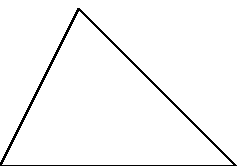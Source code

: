 prologues:=3;
verbatimtex
%&latex
\documentclass{minimal}
\begin{document}
etex

beginfig(0);

  pair A,B,C;
  A=(0,0); B=(3cm,0); C=(1cm,2cm);
  draw A--B--C--cycle;
  label.llft(TEX decimal(angle(C-A)-angle(B-A)), A);
  label.lrt(TEX decimal(angle(A-B)-angle(C-B)), B);
  label.urt(TEX decimal(angle(B-C)-angle(A-C)), C);

endfig;

end